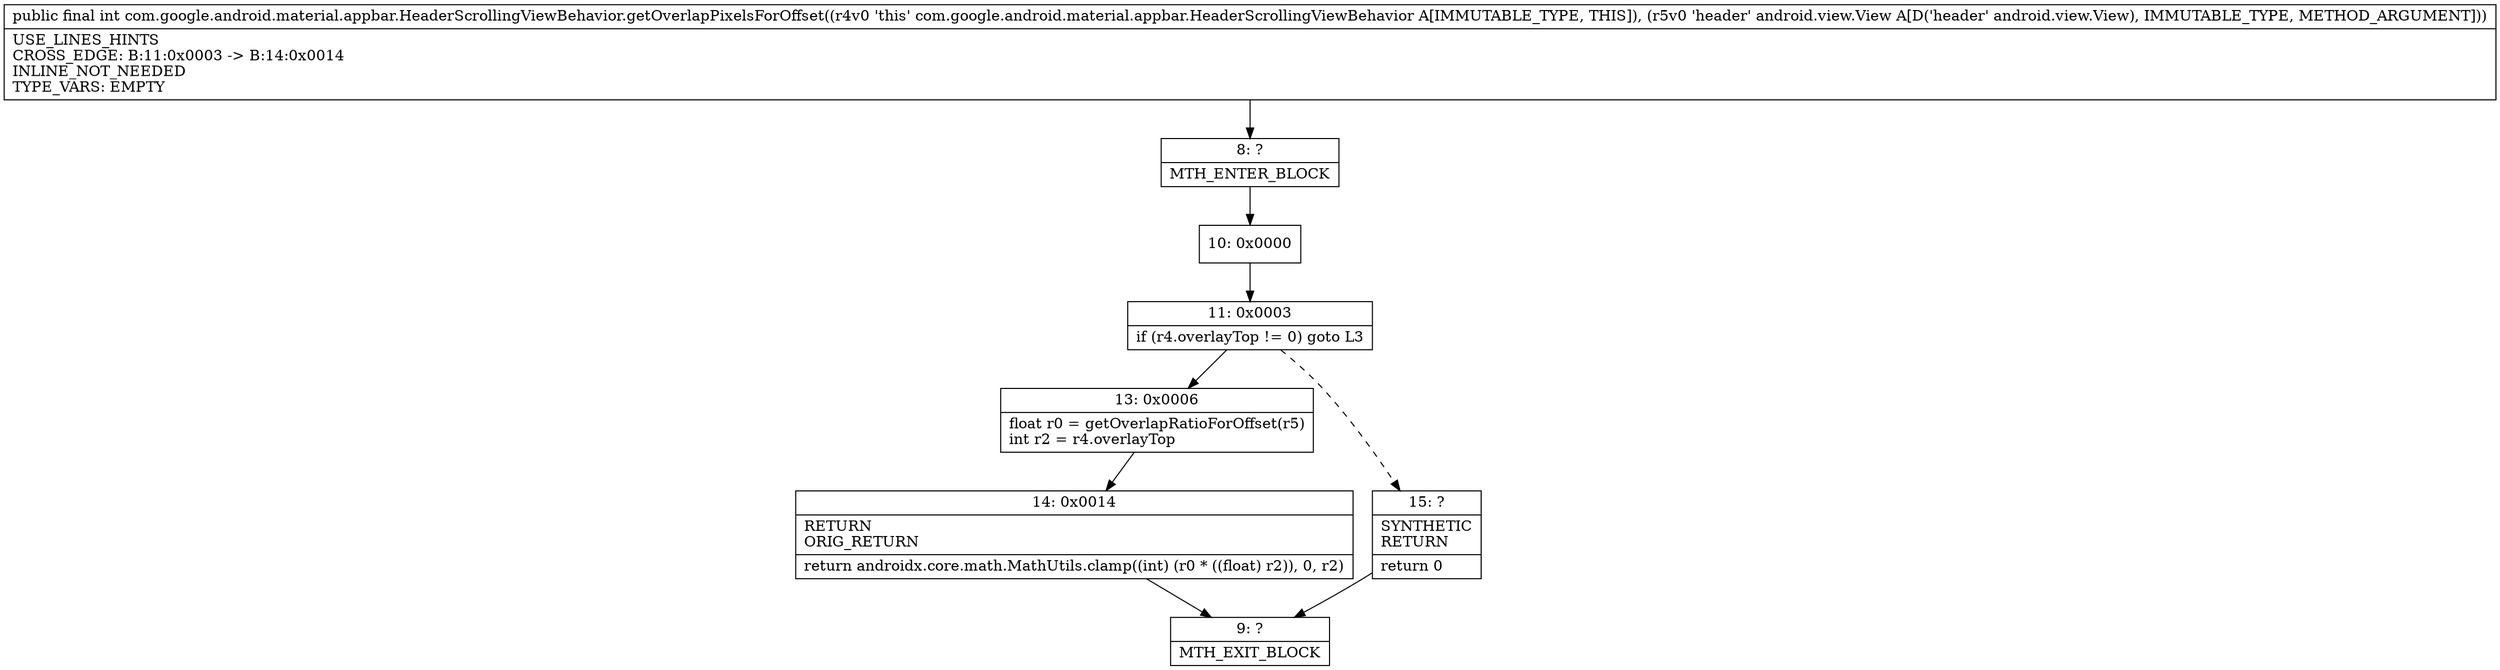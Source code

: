 digraph "CFG forcom.google.android.material.appbar.HeaderScrollingViewBehavior.getOverlapPixelsForOffset(Landroid\/view\/View;)I" {
Node_8 [shape=record,label="{8\:\ ?|MTH_ENTER_BLOCK\l}"];
Node_10 [shape=record,label="{10\:\ 0x0000}"];
Node_11 [shape=record,label="{11\:\ 0x0003|if (r4.overlayTop != 0) goto L3\l}"];
Node_13 [shape=record,label="{13\:\ 0x0006|float r0 = getOverlapRatioForOffset(r5)\lint r2 = r4.overlayTop\l}"];
Node_14 [shape=record,label="{14\:\ 0x0014|RETURN\lORIG_RETURN\l|return androidx.core.math.MathUtils.clamp((int) (r0 * ((float) r2)), 0, r2)\l}"];
Node_9 [shape=record,label="{9\:\ ?|MTH_EXIT_BLOCK\l}"];
Node_15 [shape=record,label="{15\:\ ?|SYNTHETIC\lRETURN\l|return 0\l}"];
MethodNode[shape=record,label="{public final int com.google.android.material.appbar.HeaderScrollingViewBehavior.getOverlapPixelsForOffset((r4v0 'this' com.google.android.material.appbar.HeaderScrollingViewBehavior A[IMMUTABLE_TYPE, THIS]), (r5v0 'header' android.view.View A[D('header' android.view.View), IMMUTABLE_TYPE, METHOD_ARGUMENT]))  | USE_LINES_HINTS\lCROSS_EDGE: B:11:0x0003 \-\> B:14:0x0014\lINLINE_NOT_NEEDED\lTYPE_VARS: EMPTY\l}"];
MethodNode -> Node_8;Node_8 -> Node_10;
Node_10 -> Node_11;
Node_11 -> Node_13;
Node_11 -> Node_15[style=dashed];
Node_13 -> Node_14;
Node_14 -> Node_9;
Node_15 -> Node_9;
}

